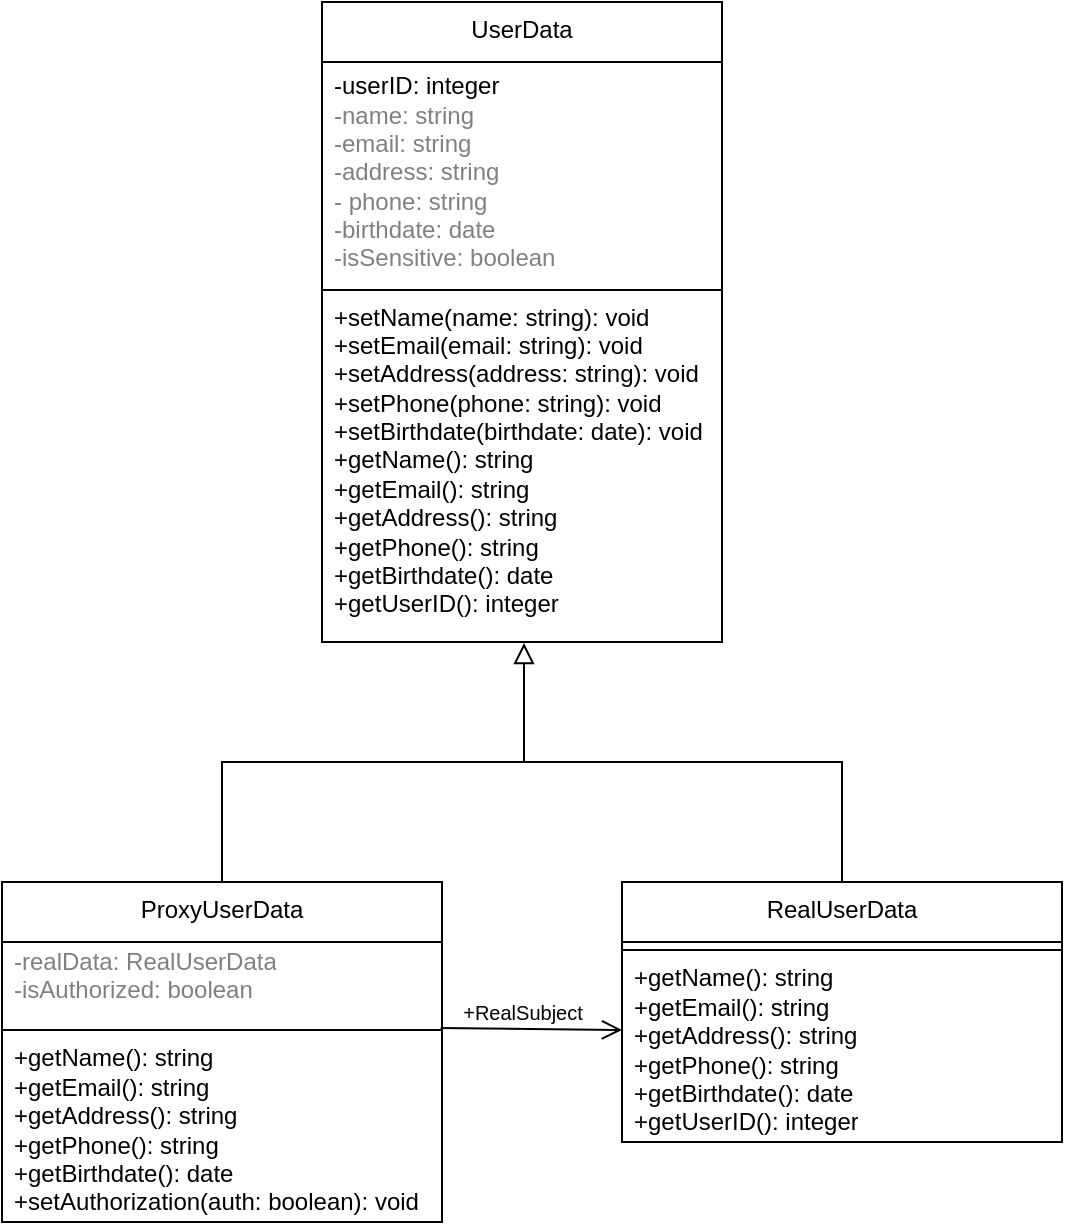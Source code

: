 <mxfile>
    <diagram id="HKDg5LZSCJKsIoRMGTOl" name="Page-1">
        <mxGraphModel dx="605" dy="814" grid="1" gridSize="10" guides="1" tooltips="1" connect="1" arrows="1" fold="1" page="1" pageScale="1" pageWidth="850" pageHeight="1100" math="0" shadow="0">
            <root>
                <mxCell id="0"/>
                <mxCell id="1" parent="0"/>
                <mxCell id="2" value="UserData" style="swimlane;fontStyle=0;align=center;verticalAlign=top;childLayout=stackLayout;horizontal=1;startSize=30;horizontalStack=0;resizeParent=1;resizeParentMax=0;resizeLast=0;collapsible=0;marginBottom=0;html=1;whiteSpace=wrap;" vertex="1" parent="1">
                    <mxGeometry x="290" y="130" width="200" height="320" as="geometry"/>
                </mxCell>
                <mxCell id="5" value="&lt;div&gt;&lt;font style=&quot;color: rgb(0, 0, 0);&quot;&gt;-userID: integer&lt;/font&gt;&lt;/div&gt;&lt;div&gt;&lt;span style=&quot;background-color: transparent;&quot;&gt;-name: string&lt;/span&gt;&lt;/div&gt;&lt;div&gt;&lt;span style=&quot;background-color: transparent;&quot;&gt;-email: string&lt;/span&gt;&lt;/div&gt;&lt;div&gt;&lt;span style=&quot;background-color: transparent;&quot;&gt;-address: string&lt;/span&gt;&lt;/div&gt;&lt;div&gt;&lt;span style=&quot;background-color: transparent;&quot;&gt;- phone: string&lt;/span&gt;&lt;/div&gt;&lt;div&gt;&lt;span style=&quot;background-color: transparent;&quot;&gt;-birthdate: date&lt;/span&gt;&lt;/div&gt;&lt;div&gt;&lt;span style=&quot;background-color: transparent;&quot;&gt;-isSensitive: boolean&amp;nbsp;&lt;/span&gt;&lt;/div&gt;" style="text;html=1;strokeColor=none;fillColor=none;align=left;verticalAlign=middle;spacingLeft=4;spacingRight=4;overflow=hidden;rotatable=0;points=[[0,0.5],[1,0.5]];portConstraint=eastwest;fontColor=#808080;whiteSpace=wrap;" vertex="1" parent="2">
                    <mxGeometry y="30" width="200" height="110" as="geometry"/>
                </mxCell>
                <mxCell id="7" value="" style="line;strokeWidth=1;fillColor=none;align=left;verticalAlign=middle;spacingTop=-1;spacingLeft=3;spacingRight=3;rotatable=0;labelPosition=right;points=[];portConstraint=eastwest;" vertex="1" parent="2">
                    <mxGeometry y="140" width="200" height="8" as="geometry"/>
                </mxCell>
                <mxCell id="8" value="&lt;span style=&quot;background-color: transparent;&quot;&gt;+setName(name: string): void&lt;/span&gt;&lt;br&gt;&lt;span style=&quot;background-color: transparent;&quot;&gt;+setEmail(email: string): void&lt;/span&gt;&lt;br&gt;&lt;span style=&quot;background-color: transparent;&quot;&gt;+setAddress(address: string): void&lt;/span&gt;&lt;br&gt;&lt;span style=&quot;background-color: transparent;&quot;&gt;+setPhone(phone: string): void&lt;/span&gt;&lt;br&gt;&lt;span style=&quot;background-color: transparent;&quot;&gt;+setBirthdate(birthdate: date): void&lt;/span&gt;&lt;br&gt;&lt;span style=&quot;background-color: transparent;&quot;&gt;+getName(): string&lt;/span&gt;&lt;br&gt;&lt;span style=&quot;background-color: transparent;&quot;&gt;+getEmail(): string&amp;nbsp;&lt;/span&gt;&lt;br&gt;&lt;span style=&quot;background-color: transparent;&quot;&gt;+getAddress(): string&lt;/span&gt;&lt;br&gt;&lt;span style=&quot;background-color: transparent;&quot;&gt;+getPhone(): string&lt;/span&gt;&lt;br&gt;&lt;span style=&quot;background-color: transparent;&quot;&gt;+getBirthdate(): date&lt;/span&gt;&lt;br&gt;&lt;span style=&quot;background-color: transparent;&quot;&gt;+getUserID(): integer&lt;/span&gt;&lt;br&gt;&lt;div&gt;&lt;br&gt;&lt;/div&gt;" style="text;html=1;strokeColor=none;fillColor=none;align=left;verticalAlign=middle;spacingLeft=4;spacingRight=4;overflow=hidden;rotatable=0;points=[[0,0.5],[1,0.5]];portConstraint=eastwest;whiteSpace=wrap;rounded=1;" vertex="1" parent="2">
                    <mxGeometry y="148" width="200" height="172" as="geometry"/>
                </mxCell>
                <mxCell id="10" value="ProxyUserData" style="swimlane;fontStyle=0;align=center;verticalAlign=top;childLayout=stackLayout;horizontal=1;startSize=30;horizontalStack=0;resizeParent=1;resizeParentMax=0;resizeLast=0;collapsible=0;marginBottom=0;html=1;whiteSpace=wrap;" vertex="1" parent="1">
                    <mxGeometry x="130" y="570" width="220" height="170" as="geometry"/>
                </mxCell>
                <mxCell id="11" value="&lt;span style=&quot;background-color: transparent;&quot;&gt;-realData: RealUserData&lt;/span&gt;&lt;br&gt;&lt;span style=&quot;background-color: transparent;&quot;&gt;-isAuthorized: boolean&lt;/span&gt;&lt;div&gt;&lt;br/&gt;&lt;/div&gt;" style="text;html=1;strokeColor=none;fillColor=none;align=left;verticalAlign=middle;spacingLeft=4;spacingRight=4;overflow=hidden;rotatable=0;points=[[0,0.5],[1,0.5]];portConstraint=eastwest;fontColor=#808080;whiteSpace=wrap;" vertex="1" parent="10">
                    <mxGeometry y="30" width="220" height="40" as="geometry"/>
                </mxCell>
                <mxCell id="12" value="" style="line;strokeWidth=1;fillColor=none;align=left;verticalAlign=middle;spacingTop=-1;spacingLeft=3;spacingRight=3;rotatable=0;labelPosition=right;points=[];portConstraint=eastwest;" vertex="1" parent="10">
                    <mxGeometry y="70" width="220" height="8" as="geometry"/>
                </mxCell>
                <mxCell id="13" value="&lt;span style=&quot;background-color: transparent;&quot;&gt;+getName(): string&lt;/span&gt;&lt;br&gt;&lt;span style=&quot;background-color: transparent;&quot;&gt;+getEmail(): string&lt;/span&gt;&lt;br&gt;&lt;span style=&quot;background-color: transparent;&quot;&gt;+getAddress(): string&lt;/span&gt;&lt;br&gt;&lt;span style=&quot;background-color: transparent;&quot;&gt;+getPhone(): string&lt;/span&gt;&lt;br&gt;&lt;span style=&quot;background-color: transparent;&quot;&gt;+getBirthdate(): date&lt;/span&gt;&lt;br&gt;&lt;span style=&quot;background-color: transparent;&quot;&gt;+setAuthorization(auth: boolean): void&lt;/span&gt;" style="text;html=1;strokeColor=none;fillColor=none;align=left;verticalAlign=middle;spacingLeft=4;spacingRight=4;overflow=hidden;rotatable=0;points=[[0,0.5],[1,0.5]];portConstraint=eastwest;whiteSpace=wrap;rounded=1;" vertex="1" parent="10">
                    <mxGeometry y="78" width="220" height="92" as="geometry"/>
                </mxCell>
                <mxCell id="23" style="edgeStyle=orthogonalEdgeStyle;html=1;exitX=0.5;exitY=0;exitDx=0;exitDy=0;rounded=0;curved=0;endArrow=none;endFill=0;" edge="1" parent="1" source="14">
                    <mxGeometry relative="1" as="geometry">
                        <mxPoint x="390" y="510" as="targetPoint"/>
                        <Array as="points">
                            <mxPoint x="550" y="510"/>
                        </Array>
                    </mxGeometry>
                </mxCell>
                <mxCell id="14" value="RealUserData" style="swimlane;fontStyle=0;align=center;verticalAlign=top;childLayout=stackLayout;horizontal=1;startSize=30;horizontalStack=0;resizeParent=1;resizeParentMax=0;resizeLast=0;collapsible=0;marginBottom=0;html=1;whiteSpace=wrap;" vertex="1" parent="1">
                    <mxGeometry x="440" y="570" width="220" height="130" as="geometry"/>
                </mxCell>
                <mxCell id="16" value="" style="line;strokeWidth=1;fillColor=none;align=left;verticalAlign=middle;spacingTop=-1;spacingLeft=3;spacingRight=3;rotatable=0;labelPosition=right;points=[];portConstraint=eastwest;" vertex="1" parent="14">
                    <mxGeometry y="30" width="220" height="8" as="geometry"/>
                </mxCell>
                <mxCell id="17" value="&lt;span style=&quot;background-color: transparent;&quot;&gt;+getName(): string&lt;/span&gt;&lt;br&gt;&lt;span style=&quot;background-color: transparent;&quot;&gt;+getEmail(): string&lt;/span&gt;&lt;br&gt;&lt;span style=&quot;background-color: transparent;&quot;&gt;+getAddress(): string&lt;/span&gt;&lt;br&gt;&lt;span style=&quot;background-color: transparent;&quot;&gt;+getPhone(): string&lt;/span&gt;&lt;br&gt;&lt;span style=&quot;background-color: transparent;&quot;&gt;+getBirthdate(): date&lt;/span&gt;&lt;br&gt;&lt;span style=&quot;background-color: transparent;&quot;&gt;+getUserID(): integer&lt;/span&gt;" style="text;html=1;strokeColor=none;fillColor=none;align=left;verticalAlign=middle;spacingLeft=4;spacingRight=4;overflow=hidden;rotatable=0;points=[[0,0.5],[1,0.5]];portConstraint=eastwest;whiteSpace=wrap;rounded=1;" vertex="1" parent="14">
                    <mxGeometry y="38" width="220" height="92" as="geometry"/>
                </mxCell>
                <mxCell id="19" value="" style="endArrow=open;startArrow=none;endFill=0;startFill=0;endSize=8;html=1;verticalAlign=bottom;labelBackgroundColor=none;strokeWidth=1;exitX=0.997;exitY=0.38;exitDx=0;exitDy=0;exitPerimeter=0;" edge="1" parent="1" source="12">
                    <mxGeometry width="160" relative="1" as="geometry">
                        <mxPoint x="360" y="770" as="sourcePoint"/>
                        <mxPoint x="440" y="644" as="targetPoint"/>
                    </mxGeometry>
                </mxCell>
                <mxCell id="20" value="+RealSubject" style="text;html=1;align=center;verticalAlign=middle;resizable=0;points=[];autosize=1;strokeColor=none;fillColor=none;fontSize=10;" vertex="1" parent="1">
                    <mxGeometry x="350" y="620" width="80" height="30" as="geometry"/>
                </mxCell>
                <mxCell id="21" value="" style="endArrow=block;html=1;rounded=0;align=center;verticalAlign=bottom;endFill=0;labelBackgroundColor=none;endSize=8;entryX=0.505;entryY=1.003;entryDx=0;entryDy=0;entryPerimeter=0;exitX=0.5;exitY=0;exitDx=0;exitDy=0;edgeStyle=orthogonalEdgeStyle;" edge="1" parent="1" source="10" target="8">
                    <mxGeometry relative="1" as="geometry">
                        <mxPoint x="340" y="480" as="sourcePoint"/>
                        <mxPoint x="500" y="480" as="targetPoint"/>
                    </mxGeometry>
                </mxCell>
            </root>
        </mxGraphModel>
    </diagram>
</mxfile>